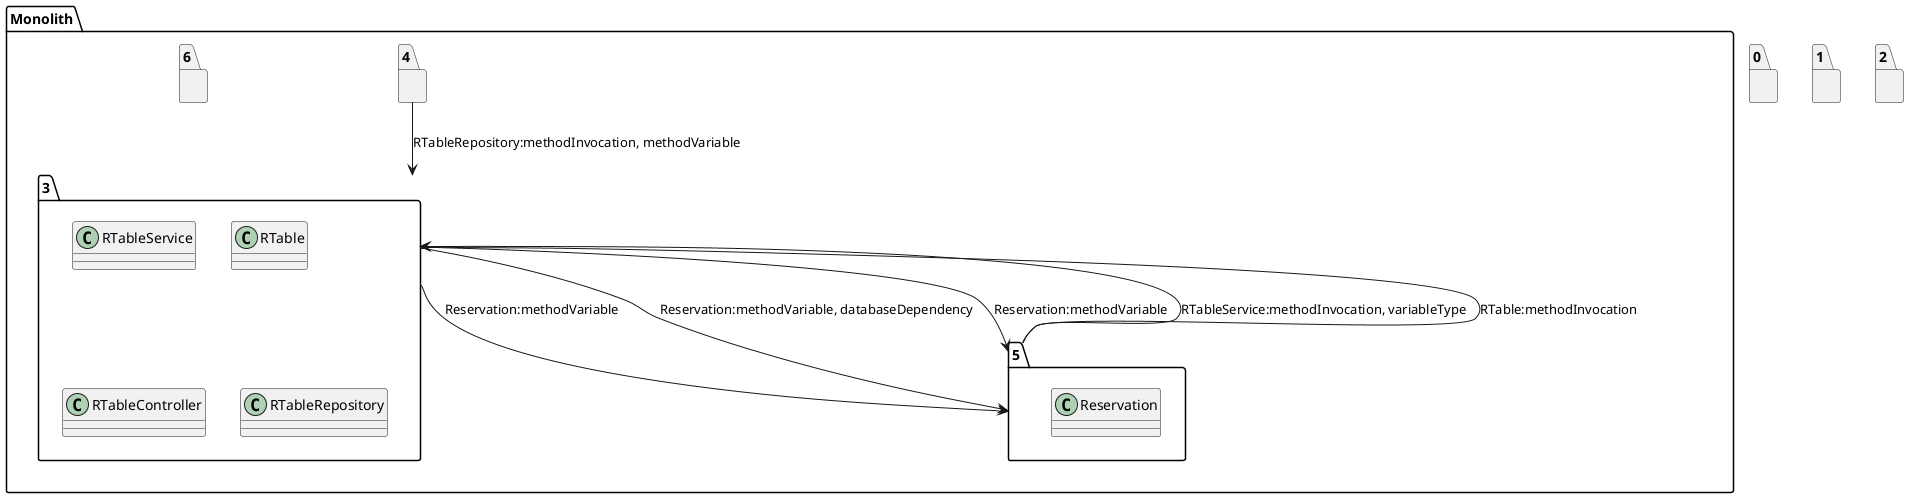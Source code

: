 @startuml
package "Monolith" {
package "3"{
class RTableService
class RTable
class RTableController
class RTableRepository
}
package "4"{
}
package "5"{
class Reservation
class Reservation
class Reservation
}
package "6"{
}
}
package "0"{
}
package "1"{
}
package "2"{
}
"3"-->"5":Reservation:methodVariable
"3"-->"5":Reservation:methodVariable, databaseDependency
"3"-->"5":Reservation:methodVariable
"4"-->"3":RTableRepository:methodInvocation, methodVariable
"5"-->"3":RTableService:methodInvocation, variableType
"5"-->"3":RTable:methodInvocation
@enduml